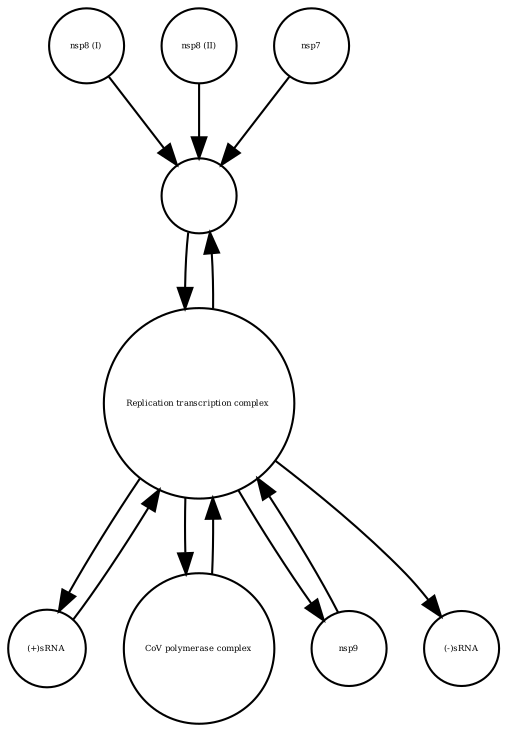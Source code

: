 strict digraph  {
" " [annotation="", bipartite=0, cls=complex, fontsize=4, label=" ", shape=circle];
"(+)sRNA" [annotation="", bipartite=0, cls="nucleic acid feature", fontsize=4, label="(+)sRNA", shape=circle];
"nsp8 (I)" [annotation="", bipartite=0, cls=macromolecule, fontsize=4, label="nsp8 (I)", shape=circle];
"Replication transcription complex " [annotation="", bipartite=0, cls=complex, fontsize=4, label="Replication transcription complex ", shape=circle];
"CoV polymerase complex" [annotation="", bipartite=0, cls=complex, fontsize=4, label="CoV polymerase complex", shape=circle];
nsp9 [annotation="", bipartite=0, cls=macromolecule, fontsize=4, label=nsp9, shape=circle];
"(-)sRNA" [annotation="", bipartite=0, cls="nucleic acid feature", fontsize=4, label="(-)sRNA", shape=circle];
"nsp8 (II)" [annotation="", bipartite=0, cls=macromolecule, fontsize=4, label="nsp8 (II)", shape=circle];
nsp7 [annotation="", bipartite=0, cls=macromolecule, fontsize=4, label=nsp7, shape=circle];
" " -> "Replication transcription complex "  [annotation="", interaction_type=production];
"(+)sRNA" -> "Replication transcription complex "  [annotation="", interaction_type=production];
"nsp8 (I)" -> " "  [annotation="", interaction_type=production];
"Replication transcription complex " -> " "  [annotation="", interaction_type=production];
"Replication transcription complex " -> "(+)sRNA"  [annotation="", interaction_type=production];
"Replication transcription complex " -> "CoV polymerase complex"  [annotation="", interaction_type=production];
"Replication transcription complex " -> nsp9  [annotation="", interaction_type=production];
"Replication transcription complex " -> "(-)sRNA"  [annotation="", interaction_type=production];
"CoV polymerase complex" -> "Replication transcription complex "  [annotation="", interaction_type=production];
nsp9 -> "Replication transcription complex "  [annotation="", interaction_type=production];
"nsp8 (II)" -> " "  [annotation="", interaction_type=production];
nsp7 -> " "  [annotation="", interaction_type=production];
}
